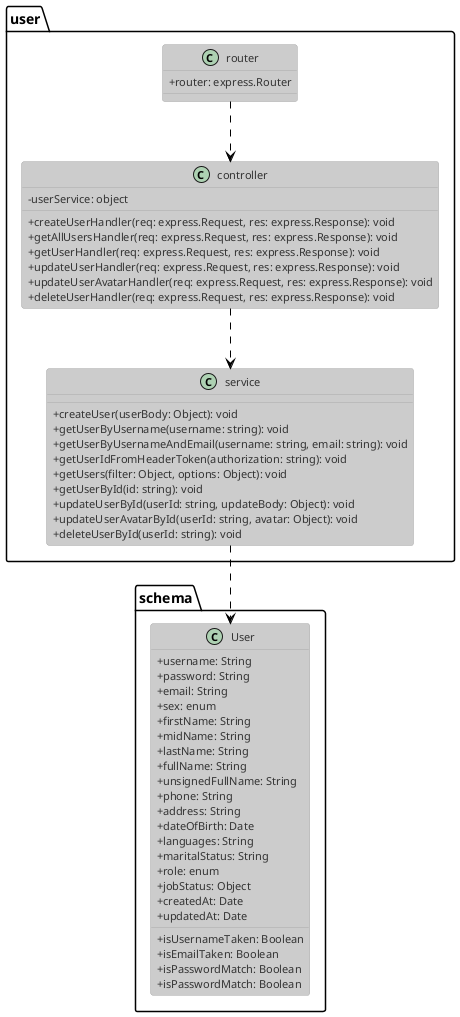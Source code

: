 @startuml authClass
!theme reddress-lightblue

skinparam classAttributeIconSize 0
class user.controller{
    - {field} userService: object

    + {method} createUserHandler(req: express.Request, res: express.Response): void
    + {method} getAllUsersHandler(req: express.Request, res: express.Response): void
    + {method} getUserHandler(req: express.Request, res: express.Response): void
    + {method} updateUserHandler(req: express.Request, res: express.Response): void
    + {method} updateUserAvatarHandler(req: express.Request, res: express.Response): void
    + {method} deleteUserHandler(req: express.Request, res: express.Response): void
}

class user.service{
    + {method} createUser(userBody: Object): void
    + {method} getUserByUsername(username: string): void
    + {method} getUserByUsernameAndEmail(username: string, email: string): void
    + {method} getUserIdFromHeaderToken(authorization: string): void
    + {method} getUsers(filter: Object, options: Object): void
    + {method} getUserById(id: string): void
    + {method} updateUserById(userId: string, updateBody: Object): void
    + {method} updateUserAvatarById(userId: string, avatar: Object): void
    + {method} deleteUserById(userId: string): void
}

class user.router{
    + {field} router: express.Router
}

class schema.User {
  + {field} username: String
  + {field} password: String
  + {field} email: String 
  + {field} sex: enum
  + {field} firstName: String 
  + {field} midName: String
  + {field} lastName: String 
  + {field} fullName: String 
  + {field} unsignedFullName: String
  + {field} phone: String
  + {field} address: String
  + {field} dateOfBirth: Date
  + {field} languages: String
  + {field} maritalStatus: String
  + {field} role: enum
  + {field} jobStatus: Object
  + {field} createdAt: Date
  + {field} updatedAt: Date

  + {method} isUsernameTaken: Boolean
  + {method} isEmailTaken: Boolean
  + {method} isPasswordMatch: Boolean
  + {method} isPasswordMatch: Boolean
}

user.router ..> user.controller
user.controller ..> user.service
user.service ..> schema.User
@enduml